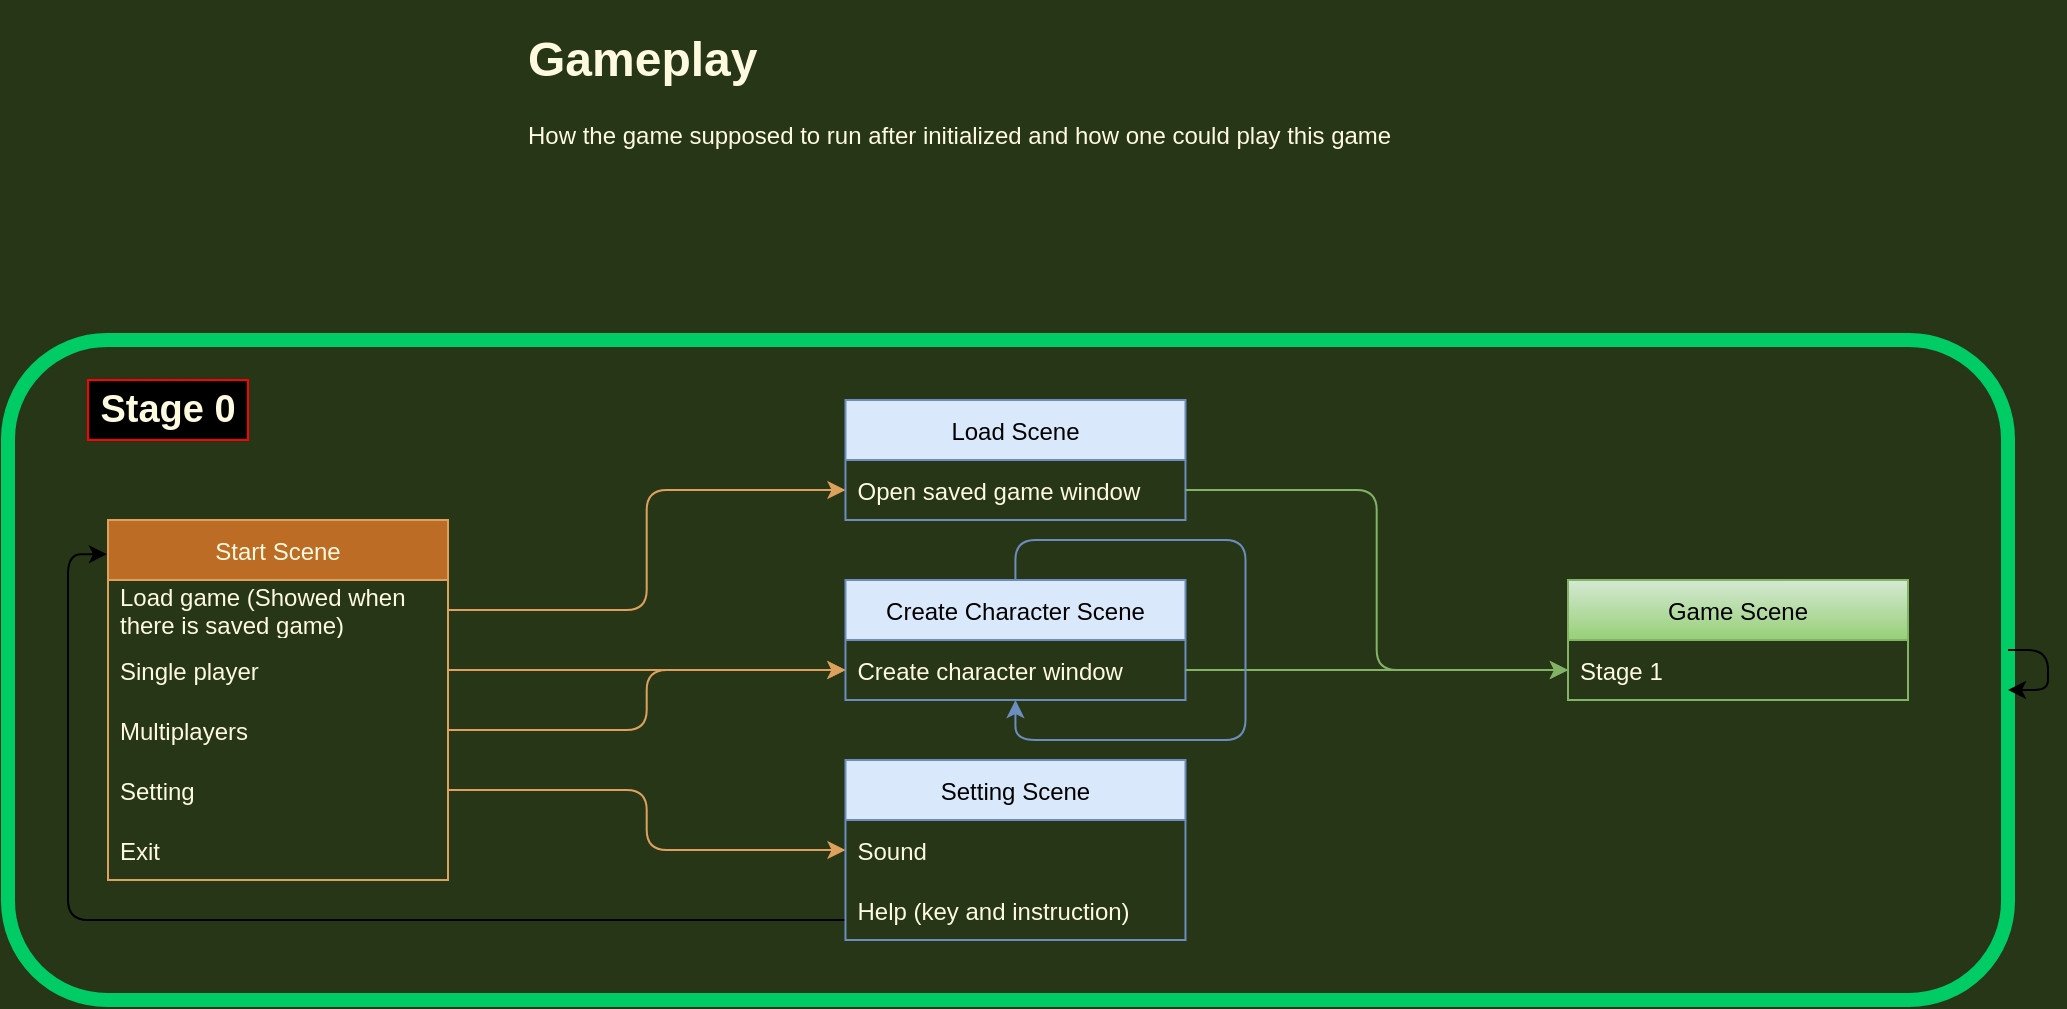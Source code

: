 <mxfile version="16.6.6" type="device"><diagram id="ZSUXxe6nTi3Sf_9QtF_h" name="Trang-1"><mxGraphModel dx="982" dy="530" grid="1" gridSize="10" guides="1" tooltips="1" connect="1" arrows="1" fold="1" page="1" pageScale="1" pageWidth="1100" pageHeight="850" background="#283618" math="0" shadow="0"><root><mxCell id="0"/><mxCell id="1" parent="0"/><mxCell id="cSTheoFmuOZqM28L02vs-19" value="" style="group" vertex="1" connectable="0" parent="1"><mxGeometry x="40" y="190" width="1000" height="330" as="geometry"/></mxCell><mxCell id="cSTheoFmuOZqM28L02vs-17" value="" style="rounded=1;whiteSpace=wrap;html=1;sketch=0;fillColor=none;strokeWidth=7;strokeColor=#00CC66;" vertex="1" parent="cSTheoFmuOZqM28L02vs-19"><mxGeometry width="1000" height="330" as="geometry"/></mxCell><mxCell id="cSTheoFmuOZqM28L02vs-18" value="Stage 0" style="text;html=1;strokeColor=#FF0000;fillColor=#000000;align=center;verticalAlign=middle;whiteSpace=wrap;rounded=0;sketch=0;fontColor=#FEFAE0;fontStyle=1;horizontal=1;fontSize=19;labelBackgroundColor=none;labelBorderColor=none;" vertex="1" parent="cSTheoFmuOZqM28L02vs-19"><mxGeometry x="40" y="20" width="80" height="30" as="geometry"/></mxCell><mxCell id="cSTheoFmuOZqM28L02vs-20" value="Game Scene" style="swimlane;fontStyle=0;childLayout=stackLayout;horizontal=1;startSize=30;horizontalStack=0;resizeParent=1;resizeParentMax=0;resizeLast=0;collapsible=1;marginBottom=0;fillColor=#d5e8d4;strokeColor=#82b366;gradientColor=#97d077;" vertex="1" parent="cSTheoFmuOZqM28L02vs-19"><mxGeometry x="780" y="120" width="170" height="60" as="geometry"/></mxCell><mxCell id="cSTheoFmuOZqM28L02vs-21" value="Stage 1" style="text;strokeColor=none;fillColor=none;align=left;verticalAlign=middle;spacingLeft=4;spacingRight=4;overflow=hidden;points=[[0,0.5],[1,0.5]];portConstraint=eastwest;rotatable=0;fontColor=#FEFAE0;" vertex="1" parent="cSTheoFmuOZqM28L02vs-20"><mxGeometry y="30" width="170" height="30" as="geometry"/></mxCell><mxCell id="cSTheoFmuOZqM28L02vs-35" style="edgeStyle=orthogonalEdgeStyle;curved=0;rounded=1;sketch=0;orthogonalLoop=1;jettySize=auto;html=1;entryX=-0.003;entryY=0.095;entryDx=0;entryDy=0;entryPerimeter=0;labelBackgroundColor=none;fontSize=19;fontColor=#FEFAE0;strokeColor=default;fillColor=#BC6C25;" edge="1" parent="cSTheoFmuOZqM28L02vs-19" source="cSTheoFmuOZqM28L02vs-8" target="cSTheoFmuOZqM28L02vs-1"><mxGeometry relative="1" as="geometry"><Array as="points"><mxPoint x="30" y="290"/><mxPoint x="30" y="107"/></Array></mxGeometry></mxCell><mxCell id="cSTheoFmuOZqM28L02vs-8" value="Setting Scene" style="swimlane;fontStyle=0;childLayout=stackLayout;horizontal=1;startSize=30;horizontalStack=0;resizeParent=1;resizeParentMax=0;resizeLast=0;collapsible=1;marginBottom=0;fillColor=#dae8fc;strokeColor=#6c8ebf;" vertex="1" parent="cSTheoFmuOZqM28L02vs-19"><mxGeometry x="418.74" y="210" width="170" height="90" as="geometry"/></mxCell><mxCell id="cSTheoFmuOZqM28L02vs-9" value="Sound" style="text;strokeColor=none;fillColor=none;align=left;verticalAlign=middle;spacingLeft=4;spacingRight=4;overflow=hidden;points=[[0,0.5],[1,0.5]];portConstraint=eastwest;rotatable=0;fontColor=#FEFAE0;" vertex="1" parent="cSTheoFmuOZqM28L02vs-8"><mxGeometry y="30" width="170" height="30" as="geometry"/></mxCell><mxCell id="cSTheoFmuOZqM28L02vs-10" value="Help (key and instruction)" style="text;strokeColor=none;fillColor=none;align=left;verticalAlign=middle;spacingLeft=4;spacingRight=4;overflow=hidden;points=[[0,0.5],[1,0.5]];portConstraint=eastwest;rotatable=0;fontColor=#FEFAE0;" vertex="1" parent="cSTheoFmuOZqM28L02vs-8"><mxGeometry y="60" width="170" height="30" as="geometry"/></mxCell><mxCell id="cSTheoFmuOZqM28L02vs-14" value="Load Scene" style="swimlane;fontStyle=0;childLayout=stackLayout;horizontal=1;startSize=30;horizontalStack=0;resizeParent=1;resizeParentMax=0;resizeLast=0;collapsible=1;marginBottom=0;fillColor=#dae8fc;strokeColor=#6c8ebf;" vertex="1" parent="cSTheoFmuOZqM28L02vs-19"><mxGeometry x="418.74" y="30" width="170" height="60" as="geometry"/></mxCell><mxCell id="cSTheoFmuOZqM28L02vs-15" value="Open saved game window" style="text;strokeColor=none;fillColor=none;align=left;verticalAlign=middle;spacingLeft=4;spacingRight=4;overflow=hidden;points=[[0,0.5],[1,0.5]];portConstraint=eastwest;rotatable=0;fontColor=#FEFAE0;" vertex="1" parent="cSTheoFmuOZqM28L02vs-14"><mxGeometry y="30" width="170" height="30" as="geometry"/></mxCell><mxCell id="cSTheoFmuOZqM28L02vs-23" style="edgeStyle=orthogonalEdgeStyle;curved=0;rounded=1;sketch=0;orthogonalLoop=1;jettySize=auto;html=1;entryX=0;entryY=0.5;entryDx=0;entryDy=0;fontSize=19;fontColor=#FEFAE0;strokeColor=#82b366;fillColor=#d5e8d4;gradientColor=#97d077;" edge="1" parent="cSTheoFmuOZqM28L02vs-19" source="cSTheoFmuOZqM28L02vs-15" target="cSTheoFmuOZqM28L02vs-21"><mxGeometry relative="1" as="geometry"/></mxCell><mxCell id="cSTheoFmuOZqM28L02vs-24" value="Create Character Scene" style="swimlane;fontStyle=0;childLayout=stackLayout;horizontal=1;startSize=30;horizontalStack=0;resizeParent=1;resizeParentMax=0;resizeLast=0;collapsible=1;marginBottom=0;fillColor=#dae8fc;strokeColor=#6c8ebf;" vertex="1" parent="cSTheoFmuOZqM28L02vs-19"><mxGeometry x="418.74" y="120" width="170" height="60" as="geometry"/></mxCell><mxCell id="cSTheoFmuOZqM28L02vs-25" value="Create character window" style="text;strokeColor=none;fillColor=none;align=left;verticalAlign=middle;spacingLeft=4;spacingRight=4;overflow=hidden;points=[[0,0.5],[1,0.5]];portConstraint=eastwest;rotatable=0;fontColor=#FEFAE0;" vertex="1" parent="cSTheoFmuOZqM28L02vs-24"><mxGeometry y="30" width="170" height="30" as="geometry"/></mxCell><mxCell id="cSTheoFmuOZqM28L02vs-26" style="edgeStyle=orthogonalEdgeStyle;curved=0;rounded=1;sketch=0;orthogonalLoop=1;jettySize=auto;html=1;fontSize=19;fontColor=#FEFAE0;strokeColor=#82b366;fillColor=#d5e8d4;entryX=0;entryY=0.5;entryDx=0;entryDy=0;gradientColor=#97d077;" edge="1" parent="cSTheoFmuOZqM28L02vs-19" source="cSTheoFmuOZqM28L02vs-25" target="cSTheoFmuOZqM28L02vs-21"><mxGeometry relative="1" as="geometry"><mxPoint x="560" y="165" as="targetPoint"/></mxGeometry></mxCell><mxCell id="cSTheoFmuOZqM28L02vs-27" style="edgeStyle=orthogonalEdgeStyle;curved=0;rounded=1;sketch=0;orthogonalLoop=1;jettySize=auto;html=1;entryX=0.5;entryY=1;entryDx=0;entryDy=0;fontSize=19;fontColor=#FEFAE0;strokeColor=#6c8ebf;fillColor=#dae8fc;gradientColor=#7ea6e0;labelBackgroundColor=none;" edge="1" parent="cSTheoFmuOZqM28L02vs-19" source="cSTheoFmuOZqM28L02vs-24" target="cSTheoFmuOZqM28L02vs-24"><mxGeometry relative="1" as="geometry"><Array as="points"><mxPoint x="503.74" y="100"/><mxPoint x="618.74" y="100"/><mxPoint x="618.74" y="200"/><mxPoint x="503.74" y="200"/></Array></mxGeometry></mxCell><mxCell id="cSTheoFmuOZqM28L02vs-1" value="Start Scene" style="swimlane;fontStyle=0;childLayout=stackLayout;horizontal=1;startSize=30;horizontalStack=0;resizeParent=1;resizeParentMax=0;resizeLast=0;collapsible=1;marginBottom=0;fillColor=#BC6C25;strokeColor=#DDA15E;fontColor=#FEFAE0;" vertex="1" parent="cSTheoFmuOZqM28L02vs-19"><mxGeometry x="50" y="90" width="170" height="180" as="geometry"/></mxCell><mxCell id="cSTheoFmuOZqM28L02vs-13" value="Load game (Showed when&#10;there is saved game)" style="text;strokeColor=none;fillColor=none;align=left;verticalAlign=middle;spacingLeft=4;spacingRight=4;overflow=hidden;points=[[0,0.5],[1,0.5]];portConstraint=eastwest;rotatable=0;fontColor=#FEFAE0;" vertex="1" parent="cSTheoFmuOZqM28L02vs-1"><mxGeometry y="30" width="170" height="30" as="geometry"/></mxCell><mxCell id="cSTheoFmuOZqM28L02vs-2" value="Single player" style="text;strokeColor=none;fillColor=none;align=left;verticalAlign=middle;spacingLeft=4;spacingRight=4;overflow=hidden;points=[[0,0.5],[1,0.5]];portConstraint=eastwest;rotatable=0;fontColor=#FEFAE0;" vertex="1" parent="cSTheoFmuOZqM28L02vs-1"><mxGeometry y="60" width="170" height="30" as="geometry"/></mxCell><mxCell id="cSTheoFmuOZqM28L02vs-7" value="Multiplayers" style="text;strokeColor=none;fillColor=none;align=left;verticalAlign=middle;spacingLeft=4;spacingRight=4;overflow=hidden;points=[[0,0.5],[1,0.5]];portConstraint=eastwest;rotatable=0;fontColor=#FEFAE0;" vertex="1" parent="cSTheoFmuOZqM28L02vs-1"><mxGeometry y="90" width="170" height="30" as="geometry"/></mxCell><mxCell id="cSTheoFmuOZqM28L02vs-4" value="Setting" style="text;strokeColor=none;fillColor=none;align=left;verticalAlign=middle;spacingLeft=4;spacingRight=4;overflow=hidden;points=[[0,0.5],[1,0.5]];portConstraint=eastwest;rotatable=0;fontColor=#FEFAE0;" vertex="1" parent="cSTheoFmuOZqM28L02vs-1"><mxGeometry y="120" width="170" height="30" as="geometry"/></mxCell><mxCell id="cSTheoFmuOZqM28L02vs-6" value="Exit" style="text;strokeColor=none;fillColor=none;align=left;verticalAlign=middle;spacingLeft=4;spacingRight=4;overflow=hidden;points=[[0,0.5],[1,0.5]];portConstraint=eastwest;rotatable=0;fontColor=#FEFAE0;" vertex="1" parent="cSTheoFmuOZqM28L02vs-1"><mxGeometry y="150" width="170" height="30" as="geometry"/></mxCell><mxCell id="cSTheoFmuOZqM28L02vs-22" style="edgeStyle=orthogonalEdgeStyle;curved=0;rounded=1;sketch=0;orthogonalLoop=1;jettySize=auto;html=1;entryX=0;entryY=0.5;entryDx=0;entryDy=0;fontSize=19;fontColor=#FEFAE0;strokeColor=#DDA15E;fillColor=#BC6C25;" edge="1" parent="cSTheoFmuOZqM28L02vs-19" source="cSTheoFmuOZqM28L02vs-13" target="cSTheoFmuOZqM28L02vs-15"><mxGeometry relative="1" as="geometry"/></mxCell><mxCell id="cSTheoFmuOZqM28L02vs-28" style="edgeStyle=orthogonalEdgeStyle;curved=0;rounded=1;sketch=0;orthogonalLoop=1;jettySize=auto;html=1;entryX=0;entryY=0.5;entryDx=0;entryDy=0;fontSize=19;fontColor=#FEFAE0;strokeColor=#DDA15E;fillColor=#BC6C25;" edge="1" parent="cSTheoFmuOZqM28L02vs-19" source="cSTheoFmuOZqM28L02vs-2" target="cSTheoFmuOZqM28L02vs-25"><mxGeometry relative="1" as="geometry"/></mxCell><mxCell id="cSTheoFmuOZqM28L02vs-29" style="edgeStyle=orthogonalEdgeStyle;curved=0;rounded=1;sketch=0;orthogonalLoop=1;jettySize=auto;html=1;entryX=0;entryY=0.5;entryDx=0;entryDy=0;fontSize=19;fontColor=#FEFAE0;strokeColor=#DDA15E;fillColor=#BC6C25;" edge="1" parent="cSTheoFmuOZqM28L02vs-19" source="cSTheoFmuOZqM28L02vs-7" target="cSTheoFmuOZqM28L02vs-25"><mxGeometry relative="1" as="geometry"/></mxCell><mxCell id="cSTheoFmuOZqM28L02vs-30" style="edgeStyle=orthogonalEdgeStyle;curved=0;rounded=1;sketch=0;orthogonalLoop=1;jettySize=auto;html=1;entryX=0;entryY=0.5;entryDx=0;entryDy=0;fontSize=19;fontColor=#FEFAE0;strokeColor=#DDA15E;fillColor=#BC6C25;" edge="1" parent="cSTheoFmuOZqM28L02vs-19" source="cSTheoFmuOZqM28L02vs-4" target="cSTheoFmuOZqM28L02vs-9"><mxGeometry relative="1" as="geometry"/></mxCell><mxCell id="cSTheoFmuOZqM28L02vs-34" style="edgeStyle=orthogonalEdgeStyle;curved=0;rounded=1;sketch=0;orthogonalLoop=1;jettySize=auto;html=1;labelBackgroundColor=none;fontSize=19;fontColor=#FEFAE0;strokeColor=default;fillColor=#BC6C25;" edge="1" parent="cSTheoFmuOZqM28L02vs-19" source="cSTheoFmuOZqM28L02vs-17" target="cSTheoFmuOZqM28L02vs-17"><mxGeometry relative="1" as="geometry"/></mxCell><mxCell id="cSTheoFmuOZqM28L02vs-5" value="&lt;h1&gt;Gameplay&lt;/h1&gt;&lt;div&gt;How the game supposed to run after initialized and how one could play this game&lt;/div&gt;" style="text;html=1;strokeColor=none;fillColor=none;spacing=5;spacingTop=-20;whiteSpace=wrap;overflow=hidden;rounded=0;sketch=0;fontColor=#FEFAE0;" vertex="1" parent="1"><mxGeometry x="295" y="30" width="510" height="120" as="geometry"/></mxCell></root></mxGraphModel></diagram></mxfile>